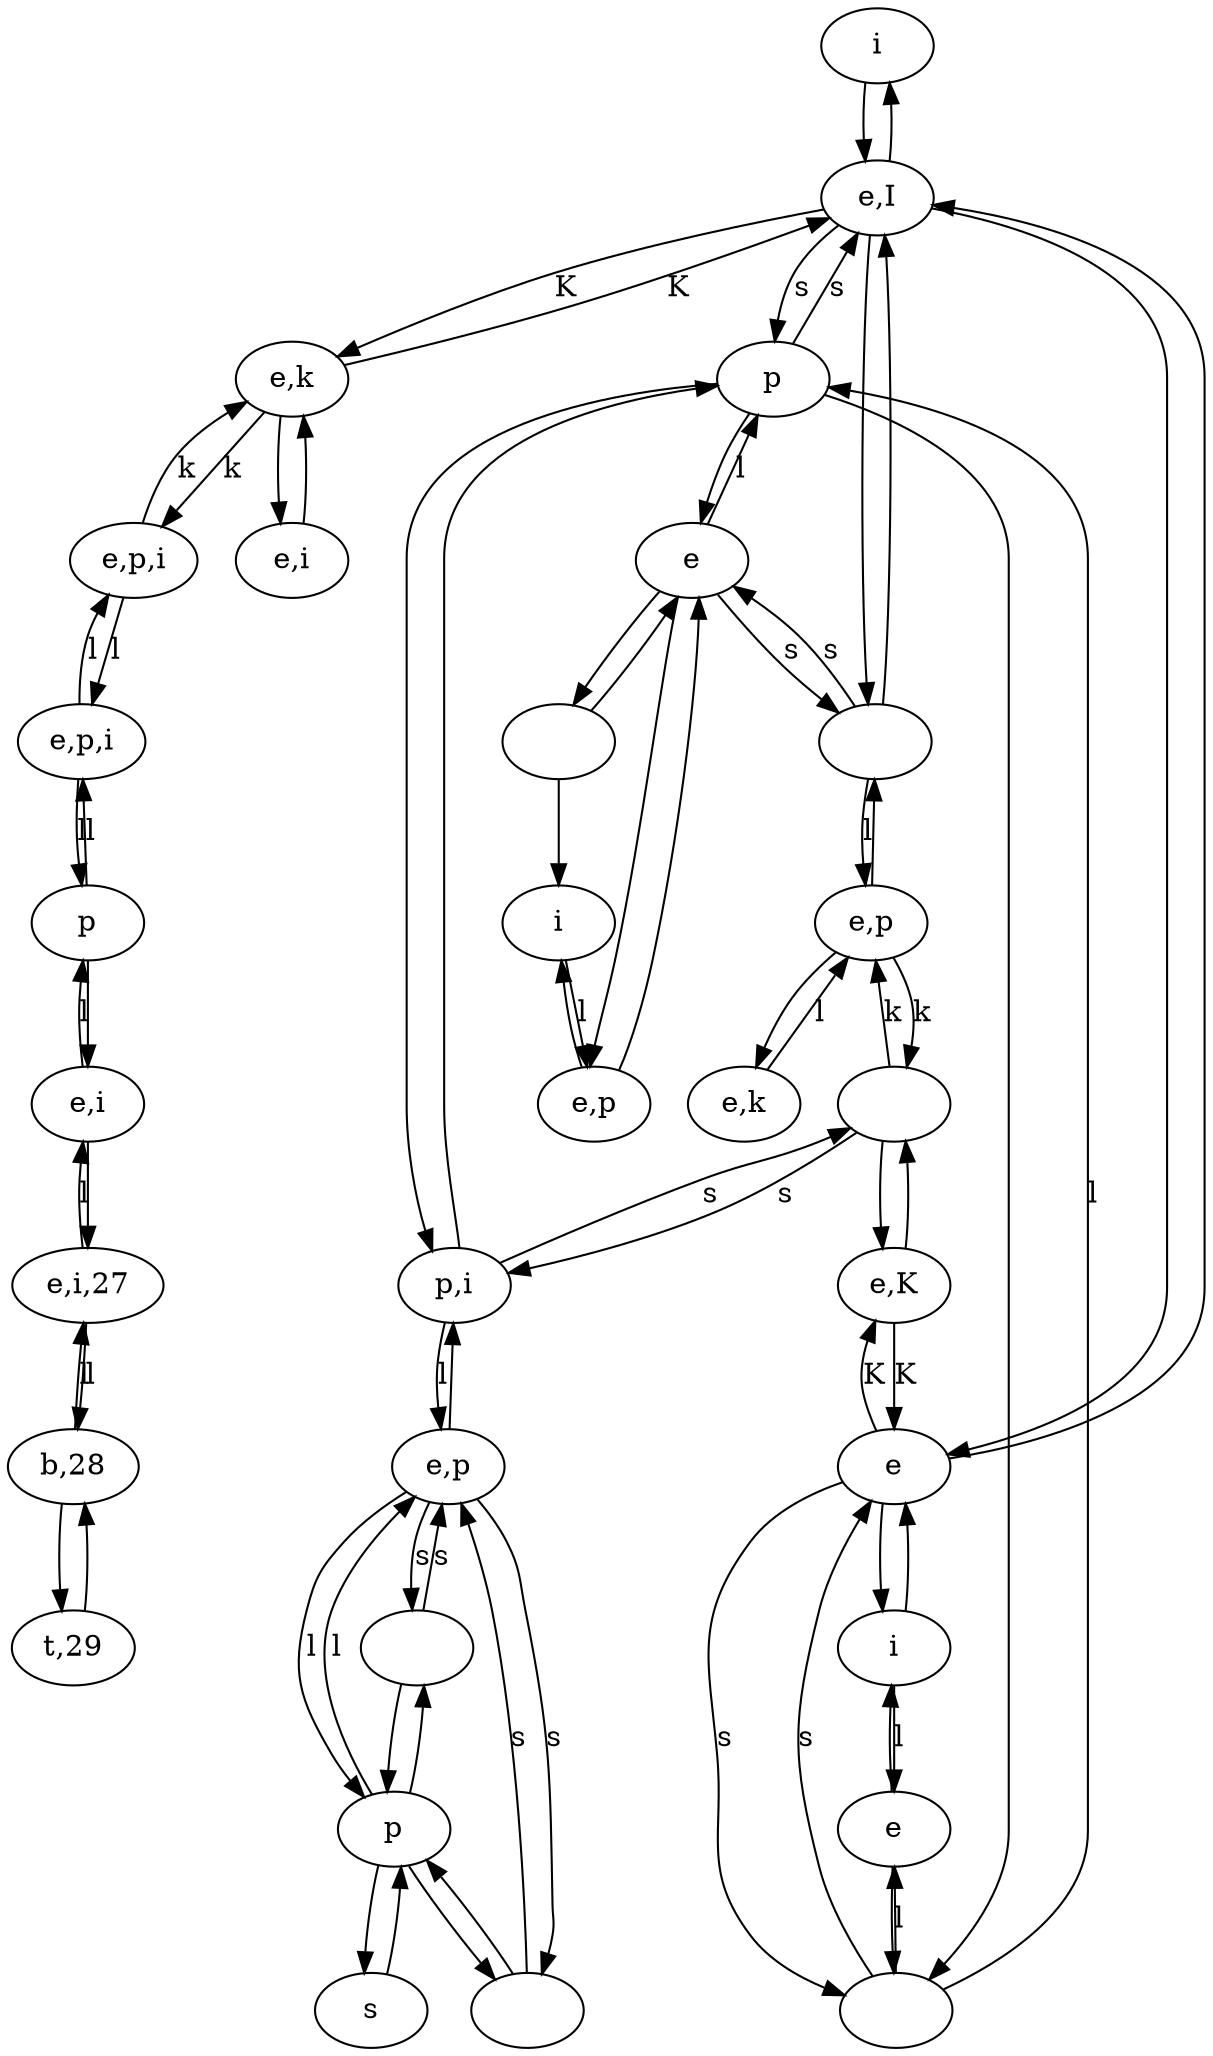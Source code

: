 digraph {
0 [label="i"]
1 [label="e,p,i"]
2 [label="e,p,i"]
3 [label="p"]
4 [label="e,i"]
5 [label="e,i,27"]
6 [label="b,28"]
7 [label="t,29"]
8 [label="i"]
9 [label="e,k"]
10 [label="e,i"]
11 [label="s"]
12 [label="e,I"]
13 [label="e"]
14 [label=""]
15 [label="e"]
16 [label="i"]
17 [label=""]
18 [label="p"]
19 [label="e,p"]
20 [label=""]
21 [label=""]
22 [label="p,i"]
23 [label="e,p"]
24 [label="e,K"]
25 [label=""]
26 [label="e,k"]
27 [label=""]
28 [label="e"]
29 [label="p"]
30 [label="e,p"]
11 -> 18 [label=""]
18 -> 11 [label=""]
18 -> 17 [label=""]
17 -> 18 [label=""]
18 -> 20 [label=""]
20 -> 18 [label=""]
21 -> 24 [label=""]
24 -> 21 [label=""]
22 -> 29 [label=""]
29 -> 22 [label=""]
28 -> 30 [label=""]
30 -> 28 [label=""]
28 -> 27 [label=""]
27 -> 28 [label=""]
12 -> 25 [label=""]
25 -> 12 [label=""]
18 -> 19 [label="l"]
19 -> 18 [label="l"]
9 -> 10 [label=""]
10 -> 9 [label=""]
15 -> 8 [label=""]
8 -> 15 [label="l"]
29 -> 28 [label=""]
28 -> 29 [label="l"]
23 -> 25 [label=""]
25 -> 23 [label="l"]
23 -> 26 [label=""]
26 -> 23 [label="l"]
30 -> 16 [label=""]
16 -> 30 [label="l"]
19 -> 22 [label=""]
22 -> 19 [label="l"]
29 -> 12 [label="s"]
12 -> 29 [label="s"]
22 -> 21 [label="s"]
21 -> 22 [label="s"]
17 -> 19 [label="s"]
19 -> 17 [label="s"]
20 -> 19 [label="s"]
19 -> 20 [label="s"]
28 -> 25 [label="s"]
25 -> 28 [label="s"]
27 -> 16 [label=""]
13 -> 14 [label="s"]
14 -> 13 [label="s"]
21 -> 23 [label="k"]
23 -> 21 [label="k"]
12 -> 9 [label="K"]
9 -> 12 [label="K"]
12 -> 0 [label=""]
0 -> 12 [label=""]
9 -> 1 [label="k"]
1 -> 9 [label="k"]
1 -> 2 [label="l"]
2 -> 1 [label="l"]
2 -> 3 [label="l"]
3 -> 2 [label="l"]
3 -> 4 [label=""]
4 -> 3 [label="l"]
4 -> 5 [label=""]
5 -> 4 [label="l"]
5 -> 6 [label="l"]
6 -> 5 [label="l"]
6 -> 7 [label=""]
7 -> 6 [label=""]
24 -> 13 [label="K"]
13 -> 24 [label="K"]
13 -> 12 [label=""]
12 -> 13 [label=""]
8 -> 13 [label=""]
13 -> 8 [label=""]
14 -> 15 [label="l"]
15 -> 14 [label=""]
29 -> 14 [label=""]
14 -> 29 [label="l"]
}
